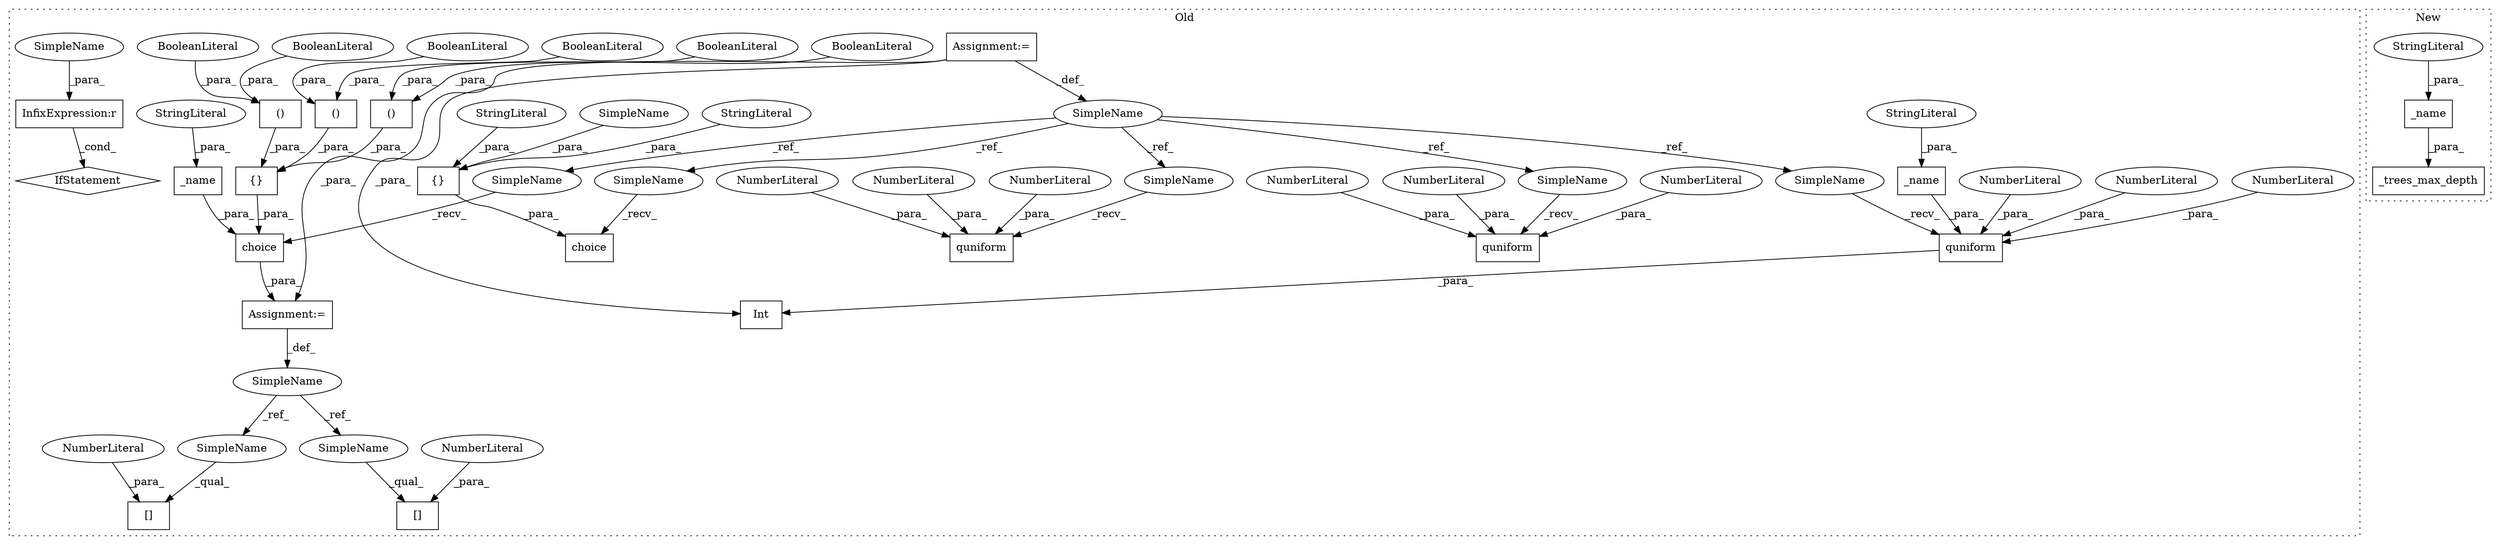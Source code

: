 digraph G {
subgraph cluster0 {
1 [label="IfStatement" a="25" s="22155" l="3" shape="diamond"];
3 [label="InfixExpression:r" a="27" s="22146" l="4" shape="box"];
5 [label="{}" a="4" s="21840,21859" l="1,1" shape="box"];
6 [label="choice" a="32" s="21799,21860" l="7,1" shape="box"];
7 [label="SimpleName" a="42" s="21261" l="2" shape="ellipse"];
8 [label="choice" a="32" s="21460,21587" l="7,1" shape="box"];
9 [label="()" a="106" s="21505" l="21" shape="box"];
10 [label="[]" a="2" s="22105,22120" l="14,1" shape="box"];
11 [label="()" a="106" s="21533" l="22" shape="box"];
12 [label="NumberLiteral" a="34" s="22119" l="1" shape="ellipse"];
13 [label="()" a="106" s="21562" l="23" shape="box"];
14 [label="[]" a="2" s="22158,22173" l="14,1" shape="box"];
15 [label="NumberLiteral" a="34" s="22172" l="1" shape="ellipse"];
16 [label="{}" a="4" s="21499,21585" l="6,2" shape="box"];
17 [label="_name" a="32" s="21467,21488" l="6,1" shape="box"];
18 [label="BooleanLiteral" a="9" s="21550" l="5" shape="ellipse"];
19 [label="BooleanLiteral" a="9" s="21580" l="5" shape="ellipse"];
20 [label="BooleanLiteral" a="9" s="21505" l="4" shape="ellipse"];
21 [label="quniform" a="32" s="21672,21709" l="9,1" shape="box"];
22 [label="NumberLiteral" a="34" s="21703" l="1" shape="ellipse"];
23 [label="NumberLiteral" a="34" s="21705" l="2" shape="ellipse"];
24 [label="NumberLiteral" a="34" s="21708" l="1" shape="ellipse"];
25 [label="_name" a="32" s="21681,21701" l="6,1" shape="box"];
26 [label="BooleanLiteral" a="9" s="21522" l="4" shape="ellipse"];
27 [label="quniform" a="32" s="21922,21964" l="9,1" shape="box"];
28 [label="NumberLiteral" a="34" s="21958" l="1" shape="ellipse"];
29 [label="NumberLiteral" a="34" s="21960" l="2" shape="ellipse"];
30 [label="NumberLiteral" a="34" s="21963" l="1" shape="ellipse"];
31 [label="BooleanLiteral" a="9" s="21533" l="4" shape="ellipse"];
32 [label="BooleanLiteral" a="9" s="21562" l="5" shape="ellipse"];
33 [label="quniform" a="32" s="22020,22060" l="9,1" shape="box"];
34 [label="NumberLiteral" a="34" s="22059" l="1" shape="ellipse"];
35 [label="NumberLiteral" a="34" s="22057" l="1" shape="ellipse"];
36 [label="NumberLiteral" a="34" s="22055" l="1" shape="ellipse"];
37 [label="SimpleName" a="42" s="21443" l="13" shape="ellipse"];
38 [label="StringLiteral" a="45" s="21687" l="14" shape="ellipse"];
40 [label="StringLiteral" a="45" s="21473" l="15" shape="ellipse"];
41 [label="Assignment:=" a="7" s="21456" l="1" shape="box"];
42 [label="Assignment:=" a="7" s="21261" l="2" shape="box"];
43 [label="StringLiteral" a="45" s="21848" l="6" shape="ellipse"];
44 [label="StringLiteral" a="45" s="21841" l="6" shape="ellipse"];
45 [label="Int" a="32" s="21665,21710" l="4,1" shape="box"];
46 [label="SimpleName" a="42" s="22150" l="4" shape="ellipse"];
47 [label="SimpleName" a="42" s="21855" l="4" shape="ellipse"];
48 [label="SimpleName" a="42" s="21457" l="2" shape="ellipse"];
49 [label="SimpleName" a="42" s="21669" l="2" shape="ellipse"];
50 [label="SimpleName" a="42" s="22017" l="2" shape="ellipse"];
51 [label="SimpleName" a="42" s="21919" l="2" shape="ellipse"];
52 [label="SimpleName" a="42" s="21796" l="2" shape="ellipse"];
53 [label="SimpleName" a="42" s="22158" l="13" shape="ellipse"];
54 [label="SimpleName" a="42" s="22105" l="13" shape="ellipse"];
label = "Old";
style="dotted";
}
subgraph cluster1 {
2 [label="_trees_max_depth" a="32" s="22589,22624" l="17,1" shape="box"];
4 [label="_name" a="32" s="22606,22623" l="6,1" shape="box"];
39 [label="StringLiteral" a="45" s="22612" l="11" shape="ellipse"];
label = "New";
style="dotted";
}
3 -> 1 [label="_cond_"];
4 -> 2 [label="_para_"];
5 -> 6 [label="_para_"];
7 -> 50 [label="_ref_"];
7 -> 49 [label="_ref_"];
7 -> 48 [label="_ref_"];
7 -> 52 [label="_ref_"];
7 -> 51 [label="_ref_"];
8 -> 41 [label="_para_"];
9 -> 16 [label="_para_"];
11 -> 16 [label="_para_"];
12 -> 10 [label="_para_"];
13 -> 16 [label="_para_"];
15 -> 14 [label="_para_"];
16 -> 8 [label="_para_"];
17 -> 8 [label="_para_"];
18 -> 11 [label="_para_"];
19 -> 13 [label="_para_"];
20 -> 9 [label="_para_"];
21 -> 45 [label="_para_"];
22 -> 21 [label="_para_"];
23 -> 21 [label="_para_"];
24 -> 21 [label="_para_"];
25 -> 21 [label="_para_"];
26 -> 9 [label="_para_"];
28 -> 27 [label="_para_"];
29 -> 27 [label="_para_"];
30 -> 27 [label="_para_"];
31 -> 11 [label="_para_"];
32 -> 13 [label="_para_"];
34 -> 33 [label="_para_"];
35 -> 33 [label="_para_"];
36 -> 33 [label="_para_"];
37 -> 53 [label="_ref_"];
37 -> 54 [label="_ref_"];
38 -> 25 [label="_para_"];
39 -> 4 [label="_para_"];
40 -> 17 [label="_para_"];
41 -> 37 [label="_def_"];
42 -> 7 [label="_def_"];
42 -> 41 [label="_para_"];
42 -> 45 [label="_para_"];
43 -> 5 [label="_para_"];
44 -> 5 [label="_para_"];
46 -> 3 [label="_para_"];
47 -> 5 [label="_para_"];
48 -> 8 [label="_recv_"];
49 -> 21 [label="_recv_"];
50 -> 33 [label="_recv_"];
51 -> 27 [label="_recv_"];
52 -> 6 [label="_recv_"];
53 -> 14 [label="_qual_"];
54 -> 10 [label="_qual_"];
}